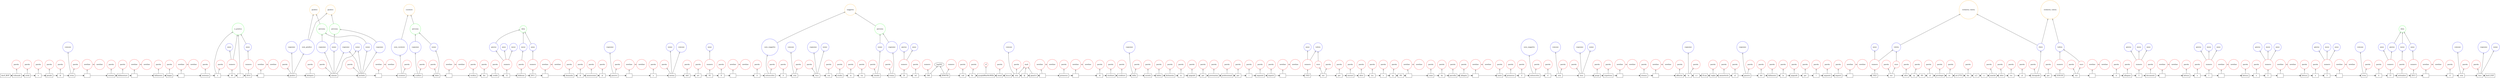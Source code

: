 digraph {
   rankdir=BT;
   edge [arrowhead=empty];

   subgraph {
      rank="source";
      edge [arrowhead=normal];
      node [shape=box];
      t0 [label="doc0_BOF"];
      t1 [label="tribunale"];
      t2 [label="civile"];
      t3 [label="e"];
      t4 [label="penale"];
      t5 [label="di"];
      t6 [label="ivrea"];
      t7 [label="\n"];
      t8 [label="sezione"];
      t9 [label="fallimentare"];
      t10 [label="\n"];
      t11 [label="fallimento"];
      t12 [label="kappa"];
      t13 [label="\n"];
      t14 [label="sentenza"];
      t15 [label="n"];
      t16 [label="40"];
      t17 [label="/"];
      t18 [label="2014"];
      t19 [label="\n"];
      t20 [label="giudice"];
      t21 [label="delegato"];
      t22 [label="simone"];
      t23 [label="michele"];
      t24 [label="\n"];
      t25 [label="curatore"];
      t26 [label="scalfaro"];
      t27 [label="fabio"];
      t28 [label="\n"];
      t29 [label="verifica"];
      t30 [label="dei"];
      t31 [label="crediti"];
      t32 [label="12"];
      t33 [label="febbraio"];
      t34 [label="2011"];
      t35 [label="\n"];
      t36 [label="domanda"];
      t37 [label="di"];
      t38 [label="ammissione"];
      t39 [label="al"];
      t40 [label="passivo"];
      t41 [label="\n"];
      t42 [label="a"];
      t43 [label="norma"];
      t44 [label="dell"];
      t45 [label="art"];
      t46 [label="93"];
      t47 [label="lf"];
      t48 [label="\n"];
      t49 [label="il"];
      t50 [label="sottoscritto"];
      t51 [label="d"];
      t52 [label="oria"];
      t53 [label="luca"];
      t54 [label="con"];
      t55 [label="studio"];
      t56 [label="in"];
      t57 [label="via"];
      t58 [label="claudio"];
      t59 [label="traina"];
      t60 [label="24"];
      t61 [label="tel"];
      t62 [label="346"];
      t63 [label="8594782"];
      t64 [label="cod"];
      t65 [label="fis"];
      t66 [label="qcnpla88m04c983k"];
      t67 [label="email"];
      t68 [label="luca.d"];
      t69 [label="oria"];
      t70 [label="@"];
      t71 [label="gmail.it"];
      t72 [label="\n"];
      t73 [label="premesso"];
      t74 [label="\n"];
      t75 [label="di"];
      t76 [label="risultare"];
      t77 [label="creditore"];
      t78 [label="della"];
      t79 [label="società"];
      t80 [label="fallita"];
      t81 [label="dichiarata"];
      t82 [label="in"];
      t83 [label="epigrafe"];
      t84 [label="per"];
      t85 [label="prestazioni"];
      t86 [label="professionali"];
      t87 [label="per"];
      t88 [label="i"];
      t89 [label="seguenti"];
      t90 [label="importi"];
      t91 [label="\n"];
      t92 [label="1923"];
      t93 [label="eur"];
      t94 [label="per"];
      t95 [label="onorari"];
      t96 [label="oltre"];
      t97 [label="iva"];
      t98 [label="e"];
      t99 [label="cp"];
      t100 [label="4%"];
      t101 [label="\n"];
      t102 [label="come"];
      t103 [label="da"];
      t104 [label="parcella"];
      t105 [label="allegata"];
      t106 [label="\n"];
      t107 [label="tanto"];
      t108 [label="premesso"];
      t109 [label="il"];
      t110 [label="sottoscritto"];
      t111 [label="d"];
      t112 [label="oria"];
      t113 [label="luca"];
      t114 [label="porge"];
      t115 [label="rispettosa"];
      t116 [label="\n"];
      t117 [label="istanza"];
      t118 [label="\n"];
      t119 [label="affinché"];
      t120 [label="la"];
      t121 [label="s.v"];
      t122 [label="ill.ma"];
      t123 [label="voglia"];
      t124 [label="ammetterlo"];
      t125 [label="al"];
      t126 [label="passivo"];
      t127 [label="del"];
      t128 [label="fallimento"];
      t129 [label="in"];
      t130 [label="epigrafe"];
      t131 [label="per"];
      t132 [label="i"];
      t133 [label="seguenti"];
      t134 [label="importi"];
      t135 [label="\n"];
      t136 [label="1923"];
      t137 [label="eur"];
      t138 [label="oltre"];
      t139 [label="cp"];
      t140 [label="4%"];
      t141 [label="al"];
      t142 [label="privilegio"];
      t143 [label="ex"];
      t144 [label="art.2753"];
      t145 [label="bis"];
      t146 [label="n.2"];
      t147 [label="c.c"];
      t148 [label="nonché"];
      t149 [label="oltre"];
      t150 [label="iva"];
      t151 [label="al"];
      t152 [label="chirografo"];
      t153 [label="per"];
      t154 [label="3330.00"];
      t155 [label="eur"];
      t156 [label="\n"];
      t157 [label="si"];
      t158 [label="allegano"];
      t159 [label="3"];
      t160 [label="documenti"];
      t161 [label="\n"];
      t162 [label="fattura"];
      t163 [label="n"];
      t164 [label="1"];
      t165 [label="\n"];
      t166 [label="fattura"];
      t167 [label="n"];
      t168 [label="2"];
      t169 [label="\n"];
      t170 [label="fattura"];
      t171 [label="n"];
      t172 [label="3"];
      t173 [label="\n"];
      t174 [label="ivrea"];
      t175 [label="li"];
      t176 [label="15"];
      t177 [label="settembre"];
      t178 [label="2013"];
      t179 [label="\n"];
      t180 [label="d"];
      t181 [label="oria"];
      t182 [label="luca"];
      t183 [label="doc0_EOF"];
      t0 -> t1;
      t1 -> t2;
      t2 -> t3;
      t3 -> t4;
      t4 -> t5;
      t5 -> t6;
      t6 -> t7;
      t7 -> t8;
      t8 -> t9;
      t9 -> t10;
      t10 -> t11;
      t11 -> t12;
      t12 -> t13;
      t13 -> t14;
      t14 -> t15;
      t15 -> t16;
      t16 -> t17;
      t17 -> t18;
      t18 -> t19;
      t19 -> t20;
      t20 -> t21;
      t21 -> t22;
      t22 -> t23;
      t23 -> t24;
      t24 -> t25;
      t25 -> t26;
      t26 -> t27;
      t27 -> t28;
      t28 -> t29;
      t29 -> t30;
      t30 -> t31;
      t31 -> t32;
      t32 -> t33;
      t33 -> t34;
      t34 -> t35;
      t35 -> t36;
      t36 -> t37;
      t37 -> t38;
      t38 -> t39;
      t39 -> t40;
      t40 -> t41;
      t41 -> t42;
      t42 -> t43;
      t43 -> t44;
      t44 -> t45;
      t45 -> t46;
      t46 -> t47;
      t47 -> t48;
      t48 -> t49;
      t49 -> t50;
      t50 -> t51;
      t51 -> t52;
      t52 -> t53;
      t53 -> t54;
      t54 -> t55;
      t55 -> t56;
      t56 -> t57;
      t57 -> t58;
      t58 -> t59;
      t59 -> t60;
      t60 -> t61;
      t61 -> t62;
      t62 -> t63;
      t63 -> t64;
      t64 -> t65;
      t65 -> t66;
      t66 -> t67;
      t67 -> t68;
      t68 -> t69;
      t69 -> t70;
      t70 -> t71;
      t71 -> t72;
      t72 -> t73;
      t73 -> t74;
      t74 -> t75;
      t75 -> t76;
      t76 -> t77;
      t77 -> t78;
      t78 -> t79;
      t79 -> t80;
      t80 -> t81;
      t81 -> t82;
      t82 -> t83;
      t83 -> t84;
      t84 -> t85;
      t85 -> t86;
      t86 -> t87;
      t87 -> t88;
      t88 -> t89;
      t89 -> t90;
      t90 -> t91;
      t91 -> t92;
      t92 -> t93;
      t93 -> t94;
      t94 -> t95;
      t95 -> t96;
      t96 -> t97;
      t97 -> t98;
      t98 -> t99;
      t99 -> t100;
      t100 -> t101;
      t101 -> t102;
      t102 -> t103;
      t103 -> t104;
      t104 -> t105;
      t105 -> t106;
      t106 -> t107;
      t107 -> t108;
      t108 -> t109;
      t109 -> t110;
      t110 -> t111;
      t111 -> t112;
      t112 -> t113;
      t113 -> t114;
      t114 -> t115;
      t115 -> t116;
      t116 -> t117;
      t117 -> t118;
      t118 -> t119;
      t119 -> t120;
      t120 -> t121;
      t121 -> t122;
      t122 -> t123;
      t123 -> t124;
      t124 -> t125;
      t125 -> t126;
      t126 -> t127;
      t127 -> t128;
      t128 -> t129;
      t129 -> t130;
      t130 -> t131;
      t131 -> t132;
      t132 -> t133;
      t133 -> t134;
      t134 -> t135;
      t135 -> t136;
      t136 -> t137;
      t137 -> t138;
      t138 -> t139;
      t139 -> t140;
      t140 -> t141;
      t141 -> t142;
      t142 -> t143;
      t143 -> t144;
      t144 -> t145;
      t145 -> t146;
      t146 -> t147;
      t147 -> t148;
      t148 -> t149;
      t149 -> t150;
      t150 -> t151;
      t151 -> t152;
      t152 -> t153;
      t153 -> t154;
      t154 -> t155;
      t155 -> t156;
      t156 -> t157;
      t157 -> t158;
      t158 -> t159;
      t159 -> t160;
      t160 -> t161;
      t161 -> t162;
      t162 -> t163;
      t163 -> t164;
      t164 -> t165;
      t165 -> t166;
      t166 -> t167;
      t167 -> t168;
      t168 -> t169;
      t169 -> t170;
      t170 -> t171;
      t171 -> t172;
      t172 -> t173;
      t173 -> t174;
      t174 -> t175;
      t175 -> t176;
      t176 -> t177;
      t177 -> t178;
      t178 -> t179;
      t179 -> t180;
      t180 -> t181;
      t181 -> t182;
      t182 -> t183;
   }

   subgraph {
      rank="same";
      node [color=red,shape=circle];
      tag130 [label=numero]; 
      tag131 [label=numero]; 
      tag132 [label=numero]; 
      tag133 [label=numero]; 
      tag134 [label=numero]; 
      tag135 [label=numero]; 
      tag136 [label=numero]; 
      tag137 [label=numero]; 
      tag138 [label=numero]; 
      tag139 [label=numero]; 
      tag140 [label=numero]; 
      tag141 [label=numero]; 
      tag142 [label=numero]; 
      tag143 [label=numero]; 
      tag144 [label=numero]; 
      tag145 [label=numero]; 
      tag146 [label=numero]; 
      tag0 [label=parola]; 
      tag1 [label=parola]; 
      tag2 [label=parola]; 
      tag3 [label=parola]; 
      tag4 [label=parola]; 
      tag5 [label=parola]; 
      tag6 [label=parola]; 
      tag7 [label=parola]; 
      tag8 [label=parola]; 
      tag9 [label=parola]; 
      tag10 [label=parola]; 
      tag11 [label=parola]; 
      tag12 [label=parola]; 
      tag13 [label=parola]; 
      tag14 [label=parola]; 
      tag15 [label=parola]; 
      tag16 [label=parola]; 
      tag17 [label=parola]; 
      tag18 [label=parola]; 
      tag19 [label=parola]; 
      tag20 [label=parola]; 
      tag21 [label=parola]; 
      tag22 [label=parola]; 
      tag23 [label=parola]; 
      tag24 [label=parola]; 
      tag25 [label=parola]; 
      tag26 [label=parola]; 
      tag27 [label=parola]; 
      tag28 [label=parola]; 
      tag29 [label=parola]; 
      tag30 [label=parola]; 
      tag31 [label=parola]; 
      tag32 [label=parola]; 
      tag33 [label=parola]; 
      tag34 [label=parola]; 
      tag35 [label=parola]; 
      tag36 [label=parola]; 
      tag37 [label=parola]; 
      tag38 [label=parola]; 
      tag39 [label=parola]; 
      tag40 [label=parola]; 
      tag41 [label=parola]; 
      tag42 [label=parola]; 
      tag43 [label=parola]; 
      tag44 [label=parola]; 
      tag45 [label=parola]; 
      tag46 [label=parola]; 
      tag47 [label=parola]; 
      tag48 [label=parola]; 
      tag49 [label=parola]; 
      tag50 [label=parola]; 
      tag51 [label=parola]; 
      tag52 [label=parola]; 
      tag53 [label=parola]; 
      tag54 [label=parola]; 
      tag55 [label=parola]; 
      tag56 [label=parola]; 
      tag57 [label=parola]; 
      tag58 [label=parola]; 
      tag59 [label=parola]; 
      tag60 [label=parola]; 
      tag61 [label=parola]; 
      tag62 [label=parola]; 
      tag63 [label=parola]; 
      tag64 [label=parola]; 
      tag65 [label=parola]; 
      tag66 [label=parola]; 
      tag67 [label=parola]; 
      tag68 [label=parola]; 
      tag69 [label=parola]; 
      tag70 [label=parola]; 
      tag71 [label=parola]; 
      tag72 [label=parola]; 
      tag73 [label=parola]; 
      tag74 [label=parola]; 
      tag75 [label=parola]; 
      tag76 [label=parola]; 
      tag77 [label=parola]; 
      tag78 [label=parola]; 
      tag79 [label=parola]; 
      tag80 [label=parola]; 
      tag81 [label=parola]; 
      tag82 [label=parola]; 
      tag83 [label=parola]; 
      tag84 [label=parola]; 
      tag85 [label=parola]; 
      tag86 [label=parola]; 
      tag87 [label=parola]; 
      tag88 [label=parola]; 
      tag89 [label=parola]; 
      tag90 [label=parola]; 
      tag91 [label=parola]; 
      tag92 [label=parola]; 
      tag93 [label=parola]; 
      tag94 [label=parola]; 
      tag95 [label=parola]; 
      tag96 [label=parola]; 
      tag97 [label=parola]; 
      tag98 [label=parola]; 
      tag99 [label=parola]; 
      tag100 [label=parola]; 
      tag101 [label=parola]; 
      tag102 [label=parola]; 
      tag103 [label=parola]; 
      tag104 [label=parola]; 
      tag105 [label=parola]; 
      tag106 [label=parola]; 
      tag107 [label=parola]; 
      tag108 [label=parola]; 
      tag109 [label=parola]; 
      tag110 [label=parola]; 
      tag111 [label=parola]; 
      tag112 [label=parola]; 
      tag113 [label=parola]; 
      tag114 [label=parola]; 
      tag115 [label=parola]; 
      tag116 [label=parola]; 
      tag117 [label=parola]; 
      tag118 [label=parola]; 
      tag119 [label=parola]; 
      tag120 [label=parola]; 
      tag121 [label=parola]; 
      tag122 [label=parola]; 
      tag123 [label=parola]; 
      tag124 [label=parola]; 
      tag125 [label=parola]; 
      tag126 [label=parola]; 
      tag127 [label=parola]; 
      tag128 [label=parola]; 
      tag129 [label=parola]; 
      tag147 [label=newline]; 
      tag148 [label=newline]; 
      tag149 [label=newline]; 
      tag150 [label=newline]; 
      tag151 [label=newline]; 
      tag152 [label=newline]; 
      tag153 [label=newline]; 
      tag154 [label=newline]; 
      tag155 [label=newline]; 
      tag156 [label=newline]; 
      tag157 [label=newline]; 
      tag158 [label=newline]; 
      tag159 [label=newline]; 
      tag160 [label=newline]; 
      tag161 [label=newline]; 
      tag162 [label=newline]; 
      tag163 [label=newline]; 
      tag164 [label=newline]; 
      tag165 [label=newline]; 
      tag166 [label=newline]; 
      tag167 [label=newline]; 
      tag168 [label=newline]; 
      tag169 [label=newline]; 
      tag170 [label=newline]; 
      tag171 [label=newline]; 
      tag172 [label=newline]; 
      tag173 [label=newline]; 
      tag174 [label=newline]; 
      tag175 [label=newline]; 
      tag176 [label=newline]; 
      tag177 [label=newline]; 
      tag178 [label=newline]; 
      tag179 [label=newline]; 
      tag180 [label=newline]; 
      tag181 [label=newline]; 
      tag182 [label=newline]; 
      tag183 [label=newline]; 
      tag184 [label=newline]; 
      tag185 [label=newline]; 
      tag186 [label=newline]; 
      tag187 [label=newline]; 
      tag188 [label=newline]; 
      tag189 [label=newline]; 
      tag190 [label=newline]; 
      tag191 [label=newline]; 
      tag192 [label=newline]; 
      tag267 [label=euro]; 
      tag268 [label=euro]; 
      tag269 [label=euro]; 
      tag201 [label=mail]; 
      tag200 [label=cf]; 
   }

   subgraph {
      rank="same";
      node [color=blue,shape=circle];
      tag273 [label=chiro]; 
      tag259 [label=sym_soggetto]; 
      tag260 [label=sym_soggetto]; 
      tag262 [label=sym_curatore]; 
      tag264 [label=sym_giudice]; 
      tag203 [label=cognome]; 
      tag204 [label=cognome]; 
      tag205 [label=cognome]; 
      tag206 [label=cognome]; 
      tag207 [label=cognome]; 
      tag208 [label=cognome]; 
      tag209 [label=cognome]; 
      tag210 [label=cognome]; 
      tag211 [label=cognome]; 
      tag212 [label=cognome]; 
      tag213 [label=cognome]; 
      tag214 [label=cognome]; 
      tag215 [label=cognome]; 
      tag216 [label=nome]; 
      tag217 [label=nome]; 
      tag218 [label=nome]; 
      tag219 [label=nome]; 
      tag220 [label=nome]; 
      tag221 [label=nome]; 
      tag222 [label=nome]; 
      tag223 [label=nome]; 
      tag224 [label=nome]; 
      tag270 [label=valuta]; 
      tag271 [label=valuta]; 
      tag272 [label=valuta]; 
      tag193 [label=comune]; 
      tag194 [label=comune]; 
      tag195 [label=comune]; 
      tag196 [label=comune]; 
      tag197 [label=comune]; 
      tag198 [label=comune]; 
      tag199 [label=comune]; 
      tag229 [label=giorno]; 
      tag230 [label=giorno]; 
      tag231 [label=giorno]; 
      tag232 [label=giorno]; 
      tag233 [label=giorno]; 
      tag234 [label=giorno]; 
      tag235 [label=giorno]; 
      tag236 [label=mese]; 
      tag237 [label=mese]; 
      tag238 [label=mese]; 
      tag239 [label=mese]; 
      tag240 [label=mese]; 
      tag241 [label=mese]; 
      tag242 [label=mese]; 
      tag243 [label=anno]; 
      tag244 [label=anno]; 
      tag245 [label=anno]; 
      tag246 [label=anno]; 
      tag247 [label=anno]; 
      tag248 [label=anno]; 
      tag249 [label=anno]; 
      tag250 [label=anno]; 
      tag251 [label=anno]; 
      tag252 [label=anno]; 
      tag253 [label=anno]; 
      tag254 [label=anno]; 
      tag255 [label=anno]; 
      tag256 [label=anno]; 
   }

   subgraph {
      rank="same";
      node [color=green,shape=circle];
      tag257 [label=data]; 
      tag258 [label=data]; 
      tag225 [label=persona]; 
      tag226 [label=persona]; 
      tag227 [label=persona]; 
      tag228 [label=persona]; 
      tag276 [label=n_pratica]; 
   }

   subgraph {
      rank="same";
      node [color=orange,shape=circle];
      tag261 [label=soggetto]; 
      tag263 [label=curatore]; 
      tag265 [label=giudice]; 
      tag266 [label=giudice]; 
      tag274 [label=richiesta_valuta]; 
      tag275 [label=richiesta_valuta]; 
   }
   t1 -> tag0;
   t2 -> tag1;
   t3 -> tag2;
   t4 -> tag3;
   t5 -> tag4;
   t6 -> tag5;
   t8 -> tag6;
   t9 -> tag7;
   t11 -> tag8;
   t12 -> tag9;
   t14 -> tag10;
   t15 -> tag11;
   t20 -> tag12;
   t21 -> tag13;
   t22 -> tag14;
   t23 -> tag15;
   t25 -> tag16;
   t26 -> tag17;
   t27 -> tag18;
   t29 -> tag19;
   t30 -> tag20;
   t31 -> tag21;
   t33 -> tag22;
   t36 -> tag23;
   t37 -> tag24;
   t38 -> tag25;
   t39 -> tag26;
   t40 -> tag27;
   t42 -> tag28;
   t43 -> tag29;
   t44 -> tag30;
   t45 -> tag31;
   t47 -> tag32;
   t49 -> tag33;
   t50 -> tag34;
   t51 -> tag35;
   t52 -> tag36;
   t53 -> tag37;
   t54 -> tag38;
   t55 -> tag39;
   t56 -> tag40;
   t57 -> tag41;
   t58 -> tag42;
   t59 -> tag43;
   t61 -> tag44;
   t64 -> tag45;
   t65 -> tag46;
   t67 -> tag47;
   t69 -> tag48;
   t73 -> tag49;
   t75 -> tag50;
   t76 -> tag51;
   t77 -> tag52;
   t78 -> tag53;
   t79 -> tag54;
   t80 -> tag55;
   t81 -> tag56;
   t82 -> tag57;
   t83 -> tag58;
   t84 -> tag59;
   t85 -> tag60;
   t86 -> tag61;
   t87 -> tag62;
   t88 -> tag63;
   t89 -> tag64;
   t90 -> tag65;
   t93 -> tag66;
   t94 -> tag67;
   t95 -> tag68;
   t96 -> tag69;
   t97 -> tag70;
   t98 -> tag71;
   t99 -> tag72;
   t102 -> tag73;
   t103 -> tag74;
   t104 -> tag75;
   t105 -> tag76;
   t107 -> tag77;
   t108 -> tag78;
   t109 -> tag79;
   t110 -> tag80;
   t111 -> tag81;
   t112 -> tag82;
   t113 -> tag83;
   t114 -> tag84;
   t115 -> tag85;
   t117 -> tag86;
   t119 -> tag87;
   t120 -> tag88;
   t123 -> tag89;
   t124 -> tag90;
   t125 -> tag91;
   t126 -> tag92;
   t127 -> tag93;
   t128 -> tag94;
   t129 -> tag95;
   t130 -> tag96;
   t131 -> tag97;
   t132 -> tag98;
   t133 -> tag99;
   t134 -> tag100;
   t137 -> tag101;
   t138 -> tag102;
   t139 -> tag103;
   t141 -> tag104;
   t142 -> tag105;
   t143 -> tag106;
   t145 -> tag107;
   t148 -> tag108;
   t149 -> tag109;
   t150 -> tag110;
   t151 -> tag111;
   t152 -> tag112;
   t153 -> tag113;
   t155 -> tag114;
   t157 -> tag115;
   t158 -> tag116;
   t160 -> tag117;
   t162 -> tag118;
   t163 -> tag119;
   t166 -> tag120;
   t167 -> tag121;
   t170 -> tag122;
   t171 -> tag123;
   t174 -> tag124;
   t175 -> tag125;
   t177 -> tag126;
   t180 -> tag127;
   t181 -> tag128;
   t182 -> tag129;
   t16 -> tag130;
   t18 -> tag131;
   t32 -> tag132;
   t34 -> tag133;
   t46 -> tag134;
   t60 -> tag135;
   t62 -> tag136;
   t63 -> tag137;
   t92 -> tag138;
   t136 -> tag139;
   t154 -> tag140;
   t159 -> tag141;
   t164 -> tag142;
   t168 -> tag143;
   t172 -> tag144;
   t176 -> tag145;
   t178 -> tag146;
   t7 -> tag147;
   t10 -> tag148;
   t13 -> tag149;
   t19 -> tag150;
   t24 -> tag151;
   t28 -> tag152;
   t35 -> tag153;
   t41 -> tag154;
   t48 -> tag155;
   t72 -> tag156;
   t74 -> tag157;
   t91 -> tag158;
   t101 -> tag159;
   t106 -> tag160;
   t116 -> tag161;
   t118 -> tag162;
   t135 -> tag163;
   t156 -> tag164;
   t161 -> tag165;
   t165 -> tag166;
   t169 -> tag167;
   t173 -> tag168;
   t179 -> tag169;
   tag147 -> tag170;
   tag148 -> tag171;
   tag149 -> tag172;
   tag150 -> tag173;
   tag151 -> tag174;
   tag152 -> tag175;
   tag153 -> tag176;
   tag154 -> tag177;
   tag155 -> tag178;
   tag156 -> tag179;
   tag157 -> tag180;
   tag158 -> tag181;
   tag159 -> tag182;
   tag160 -> tag183;
   tag161 -> tag184;
   tag162 -> tag185;
   tag163 -> tag186;
   tag164 -> tag187;
   tag165 -> tag188;
   tag166 -> tag189;
   tag167 -> tag190;
   tag168 -> tag191;
   tag169 -> tag192;
   t6 -> tag193;
   t43 -> tag194;
   t52 -> tag195;
   t69 -> tag196;
   t112 -> tag197;
   t174 -> tag198;
   t181 -> tag199;
   t66 -> tag200;
   t69 -> tag201;
   t70 -> tag201;
   t71 -> tag201;
   t62 -> tag202;
   t63 -> tag202;
   t22 -> tag203;
   t23 -> tag203;
   t20 -> tag204;
   t22 -> tag205;
   t23 -> tag206;
   t26 -> tag207;
   t40 -> tag208;
   t53 -> tag209;
   t59 -> tag210;
   t78 -> tag211;
   t113 -> tag212;
   t120 -> tag213;
   t126 -> tag214;
   t182 -> tag215;
   t22 -> tag216;
   t23 -> tag216;
   t22 -> tag217;
   t23 -> tag218;
   t27 -> tag219;
   t43 -> tag220;
   t53 -> tag221;
   t58 -> tag222;
   t113 -> tag223;
   t182 -> tag224;
   tag205 -> tag225;
   tag218 -> tag225;
   tag207 -> tag226;
   tag219 -> tag226;
   tag206 -> tag227;
   tag217 -> tag227;
   tag210 -> tag228;
   tag222 -> tag228;
   tag132 -> tag229;
   tag135 -> tag230;
   tag141 -> tag231;
   tag142 -> tag232;
   tag143 -> tag233;
   tag144 -> tag234;
   tag145 -> tag235;
   tag132 -> tag236;
   tag141 -> tag237;
   tag142 -> tag238;
   tag143 -> tag239;
   tag144 -> tag240;
   tag22 -> tag241;
   tag126 -> tag242;
   tag131 -> tag243;
   tag133 -> tag244;
   tag138 -> tag245;
   tag139 -> tag246;
   tag146 -> tag247;
   tag130 -> tag248;
   tag132 -> tag249;
   tag134 -> tag250;
   tag135 -> tag251;
   tag141 -> tag252;
   tag142 -> tag253;
   tag143 -> tag254;
   tag144 -> tag255;
   tag145 -> tag256;
   tag229 -> tag257;
   tag241 -> tag257;
   tag244 -> tag257;
   tag235 -> tag258;
   tag242 -> tag258;
   tag247 -> tag258;
   t50 -> tag259;
   t110 -> tag260;
   tag228 -> tag261;
   tag259 -> tag261;
   t25 -> tag262;
   tag226 -> tag263;
   tag262 -> tag263;
   t20 -> tag264;
   tag225 -> tag265;
   tag264 -> tag265;
   tag227 -> tag266;
   tag264 -> tag266;
   t93 -> tag267;
   t137 -> tag268;
   t155 -> tag269;
   tag138 -> tag270;
   tag267 -> tag270;
   tag139 -> tag271;
   tag268 -> tag271;
   tag140 -> tag272;
   tag269 -> tag272;
   t152 -> tag273;
   tag273 -> tag274;
   tag271 -> tag274;
   tag273 -> tag275;
   tag272 -> tag275;
   tag130 -> tag276;
   tag243 -> tag276;
   t15 -> tag276;
   t17 -> tag276;
}

